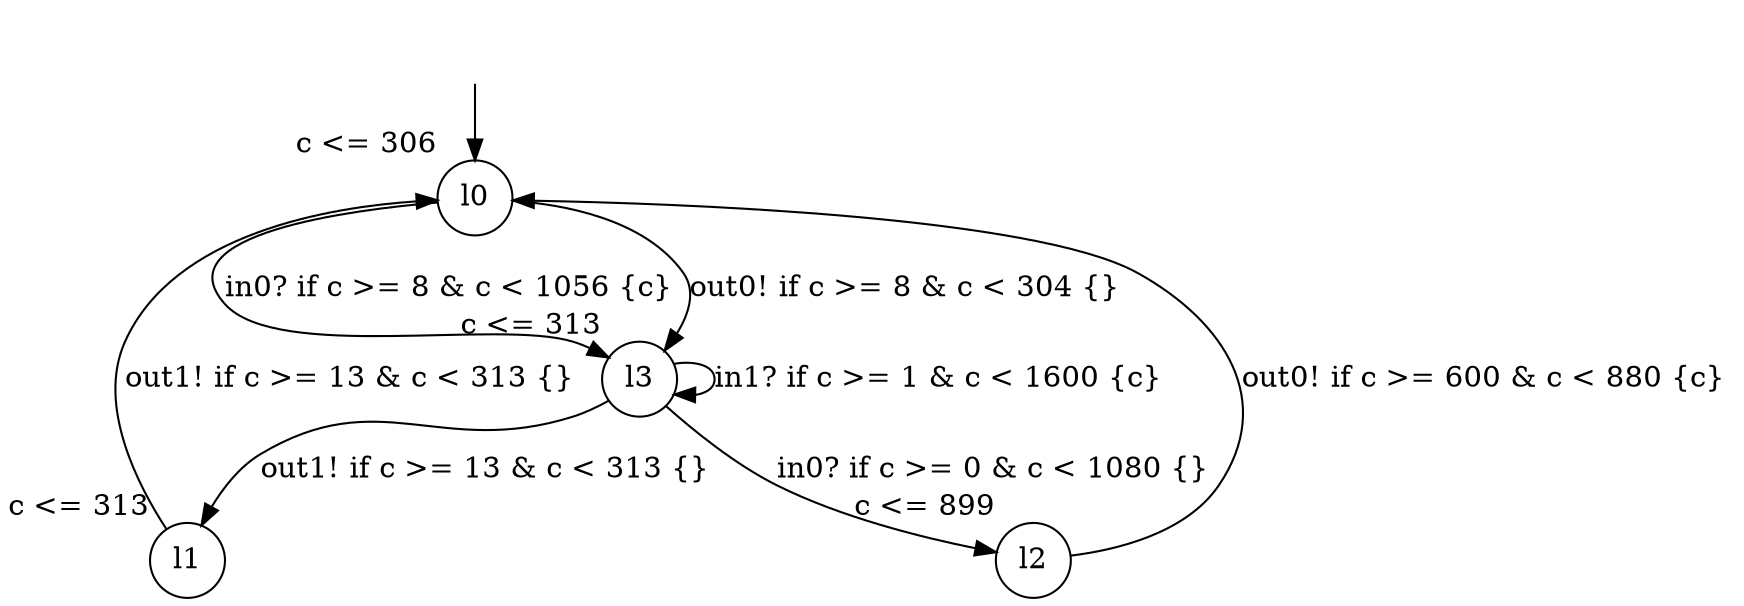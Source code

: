 digraph g {
__start0 [label="" shape="none"];
l0 [shape="circle" margin=0 label="l0", xlabel="c <= 306"];
l1 [shape="circle" margin=0 label="l1", xlabel="c <= 313"];
l2 [shape="circle" margin=0 label="l2", xlabel="c <= 899"];
l3 [shape="circle" margin=0 label="l3", xlabel="c <= 313"];
l0 -> l3 [label="in0? if c >= 8 & c < 1056 {c} "];
l0 -> l3 [label="out0! if c >= 8 & c < 304 {} "];
l1 -> l0 [label="out1! if c >= 13 & c < 313 {} "];
l2 -> l0 [label="out0! if c >= 600 & c < 880 {c} "];
l3 -> l3 [label="in1? if c >= 1 & c < 1600 {c} "];
l3 -> l2 [label="in0? if c >= 0 & c < 1080 {} "];
l3 -> l1 [label="out1! if c >= 13 & c < 313 {} "];
__start0 -> l0;
}
